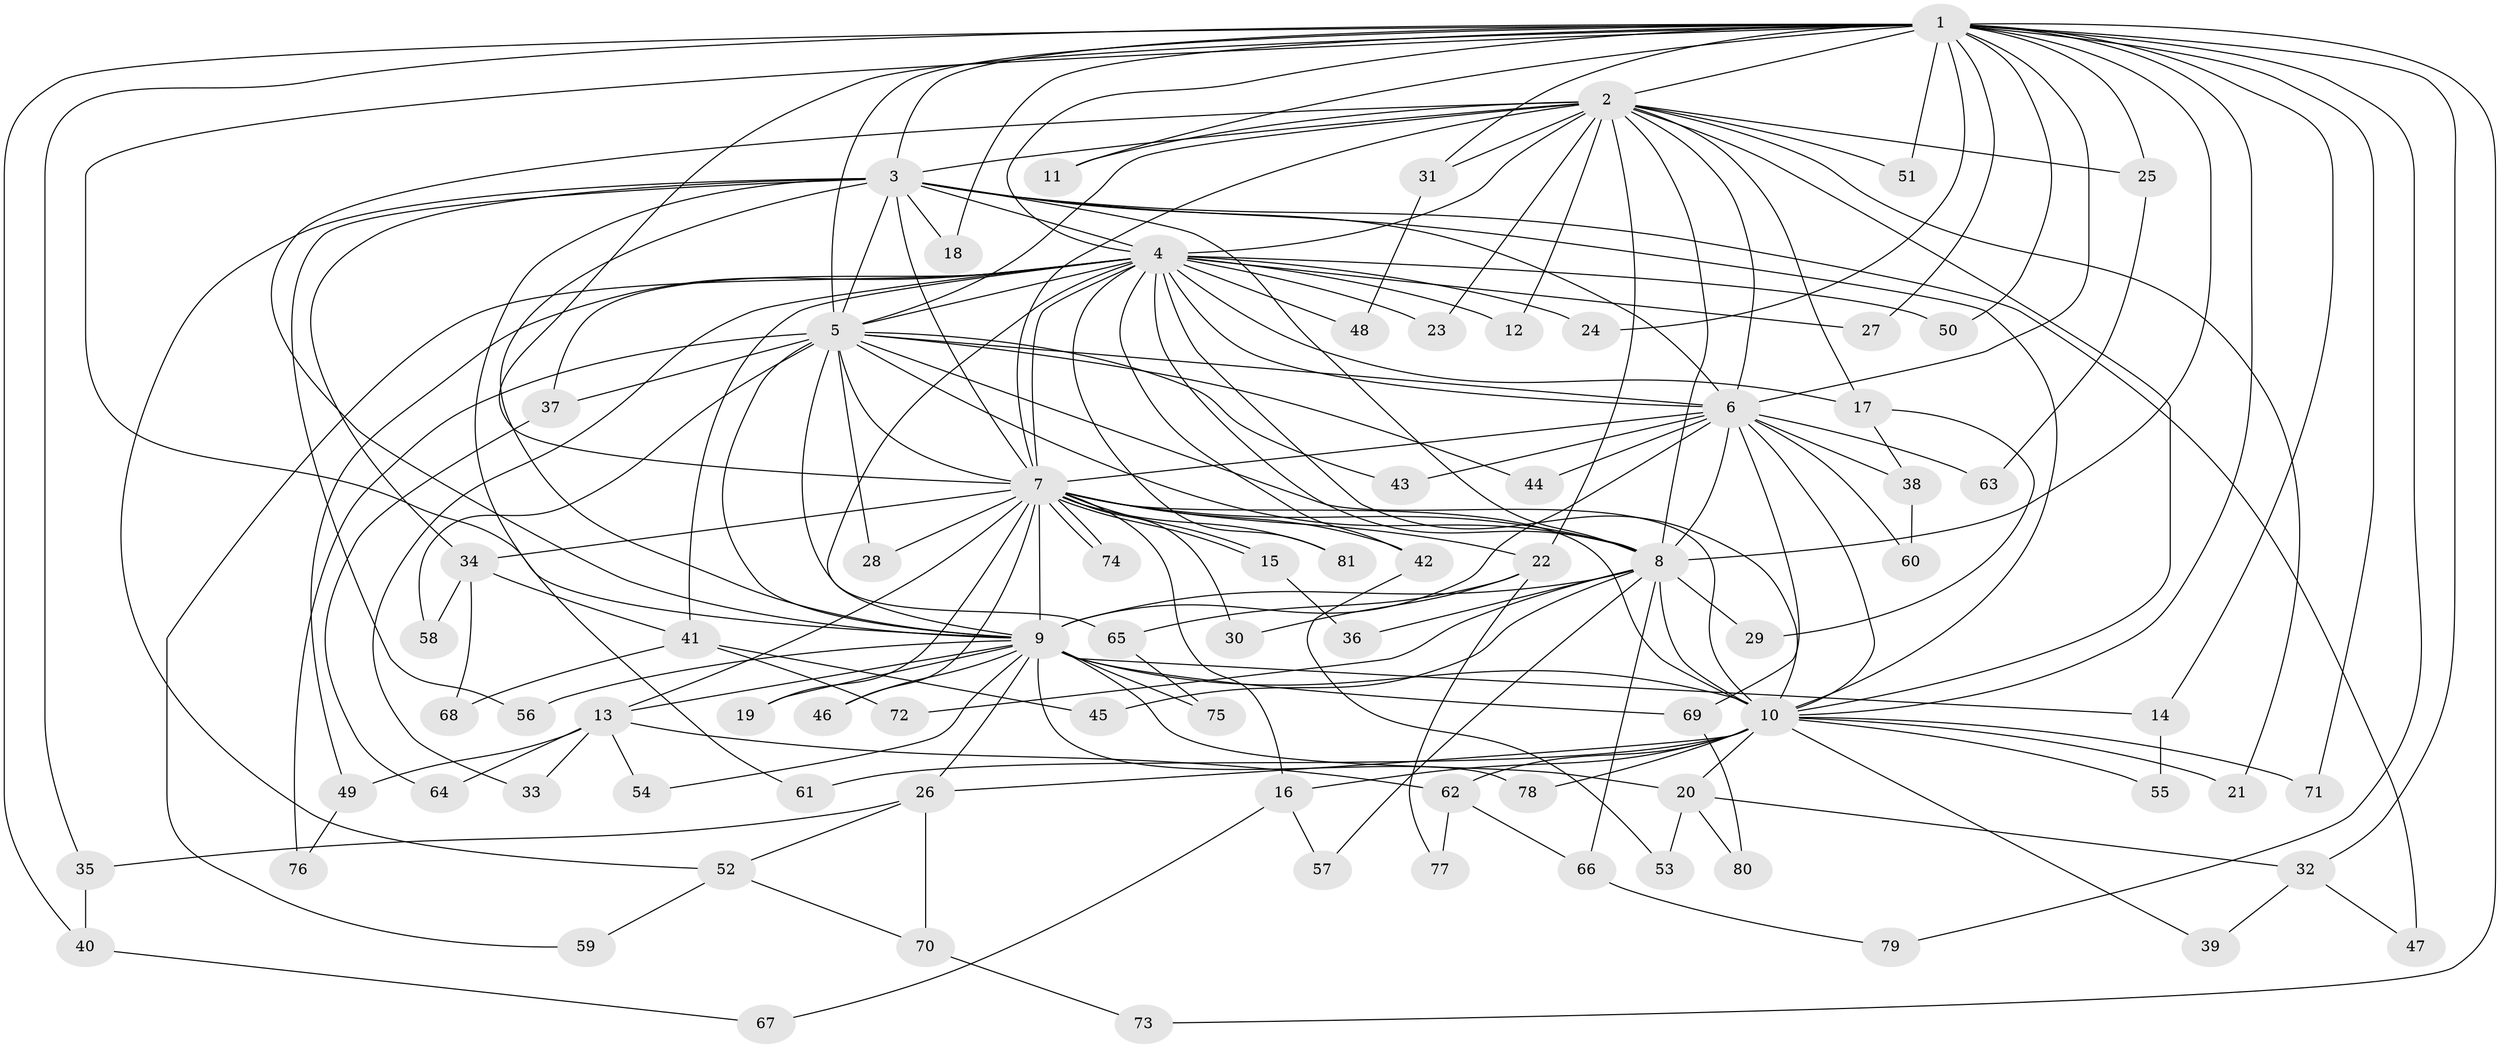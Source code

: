 // Generated by graph-tools (version 1.1) at 2025/25/03/09/25 03:25:37]
// undirected, 81 vertices, 187 edges
graph export_dot {
graph [start="1"]
  node [color=gray90,style=filled];
  1;
  2;
  3;
  4;
  5;
  6;
  7;
  8;
  9;
  10;
  11;
  12;
  13;
  14;
  15;
  16;
  17;
  18;
  19;
  20;
  21;
  22;
  23;
  24;
  25;
  26;
  27;
  28;
  29;
  30;
  31;
  32;
  33;
  34;
  35;
  36;
  37;
  38;
  39;
  40;
  41;
  42;
  43;
  44;
  45;
  46;
  47;
  48;
  49;
  50;
  51;
  52;
  53;
  54;
  55;
  56;
  57;
  58;
  59;
  60;
  61;
  62;
  63;
  64;
  65;
  66;
  67;
  68;
  69;
  70;
  71;
  72;
  73;
  74;
  75;
  76;
  77;
  78;
  79;
  80;
  81;
  1 -- 2;
  1 -- 3;
  1 -- 4;
  1 -- 5;
  1 -- 6;
  1 -- 7;
  1 -- 8;
  1 -- 9;
  1 -- 10;
  1 -- 11;
  1 -- 14;
  1 -- 18;
  1 -- 24;
  1 -- 25;
  1 -- 27;
  1 -- 31;
  1 -- 32;
  1 -- 35;
  1 -- 40;
  1 -- 50;
  1 -- 51;
  1 -- 71;
  1 -- 73;
  1 -- 79;
  2 -- 3;
  2 -- 4;
  2 -- 5;
  2 -- 6;
  2 -- 7;
  2 -- 8;
  2 -- 9;
  2 -- 10;
  2 -- 11;
  2 -- 12;
  2 -- 17;
  2 -- 21;
  2 -- 22;
  2 -- 23;
  2 -- 25;
  2 -- 31;
  2 -- 51;
  3 -- 4;
  3 -- 5;
  3 -- 6;
  3 -- 7;
  3 -- 8;
  3 -- 9;
  3 -- 10;
  3 -- 18;
  3 -- 34;
  3 -- 47;
  3 -- 52;
  3 -- 56;
  3 -- 61;
  4 -- 5;
  4 -- 6;
  4 -- 7;
  4 -- 8;
  4 -- 9;
  4 -- 10;
  4 -- 12;
  4 -- 17;
  4 -- 23;
  4 -- 24;
  4 -- 27;
  4 -- 33;
  4 -- 37;
  4 -- 41;
  4 -- 42;
  4 -- 48;
  4 -- 49;
  4 -- 50;
  4 -- 59;
  4 -- 81;
  5 -- 6;
  5 -- 7;
  5 -- 8;
  5 -- 9;
  5 -- 10;
  5 -- 28;
  5 -- 37;
  5 -- 43;
  5 -- 44;
  5 -- 58;
  5 -- 65;
  5 -- 76;
  6 -- 7;
  6 -- 8;
  6 -- 9;
  6 -- 10;
  6 -- 38;
  6 -- 43;
  6 -- 44;
  6 -- 60;
  6 -- 63;
  6 -- 69;
  7 -- 8;
  7 -- 9;
  7 -- 10;
  7 -- 13;
  7 -- 15;
  7 -- 15;
  7 -- 16;
  7 -- 19;
  7 -- 22;
  7 -- 28;
  7 -- 30;
  7 -- 34;
  7 -- 42;
  7 -- 46;
  7 -- 74;
  7 -- 74;
  7 -- 81;
  8 -- 9;
  8 -- 10;
  8 -- 29;
  8 -- 36;
  8 -- 45;
  8 -- 57;
  8 -- 66;
  8 -- 72;
  9 -- 10;
  9 -- 13;
  9 -- 14;
  9 -- 19;
  9 -- 20;
  9 -- 26;
  9 -- 46;
  9 -- 54;
  9 -- 56;
  9 -- 69;
  9 -- 75;
  9 -- 78;
  10 -- 16;
  10 -- 20;
  10 -- 21;
  10 -- 26;
  10 -- 39;
  10 -- 55;
  10 -- 61;
  10 -- 62;
  10 -- 71;
  10 -- 78;
  13 -- 33;
  13 -- 49;
  13 -- 54;
  13 -- 62;
  13 -- 64;
  14 -- 55;
  15 -- 36;
  16 -- 57;
  16 -- 67;
  17 -- 29;
  17 -- 38;
  20 -- 32;
  20 -- 53;
  20 -- 80;
  22 -- 30;
  22 -- 65;
  22 -- 77;
  25 -- 63;
  26 -- 35;
  26 -- 52;
  26 -- 70;
  31 -- 48;
  32 -- 39;
  32 -- 47;
  34 -- 41;
  34 -- 58;
  34 -- 68;
  35 -- 40;
  37 -- 64;
  38 -- 60;
  40 -- 67;
  41 -- 45;
  41 -- 68;
  41 -- 72;
  42 -- 53;
  49 -- 76;
  52 -- 59;
  52 -- 70;
  62 -- 66;
  62 -- 77;
  65 -- 75;
  66 -- 79;
  69 -- 80;
  70 -- 73;
}
